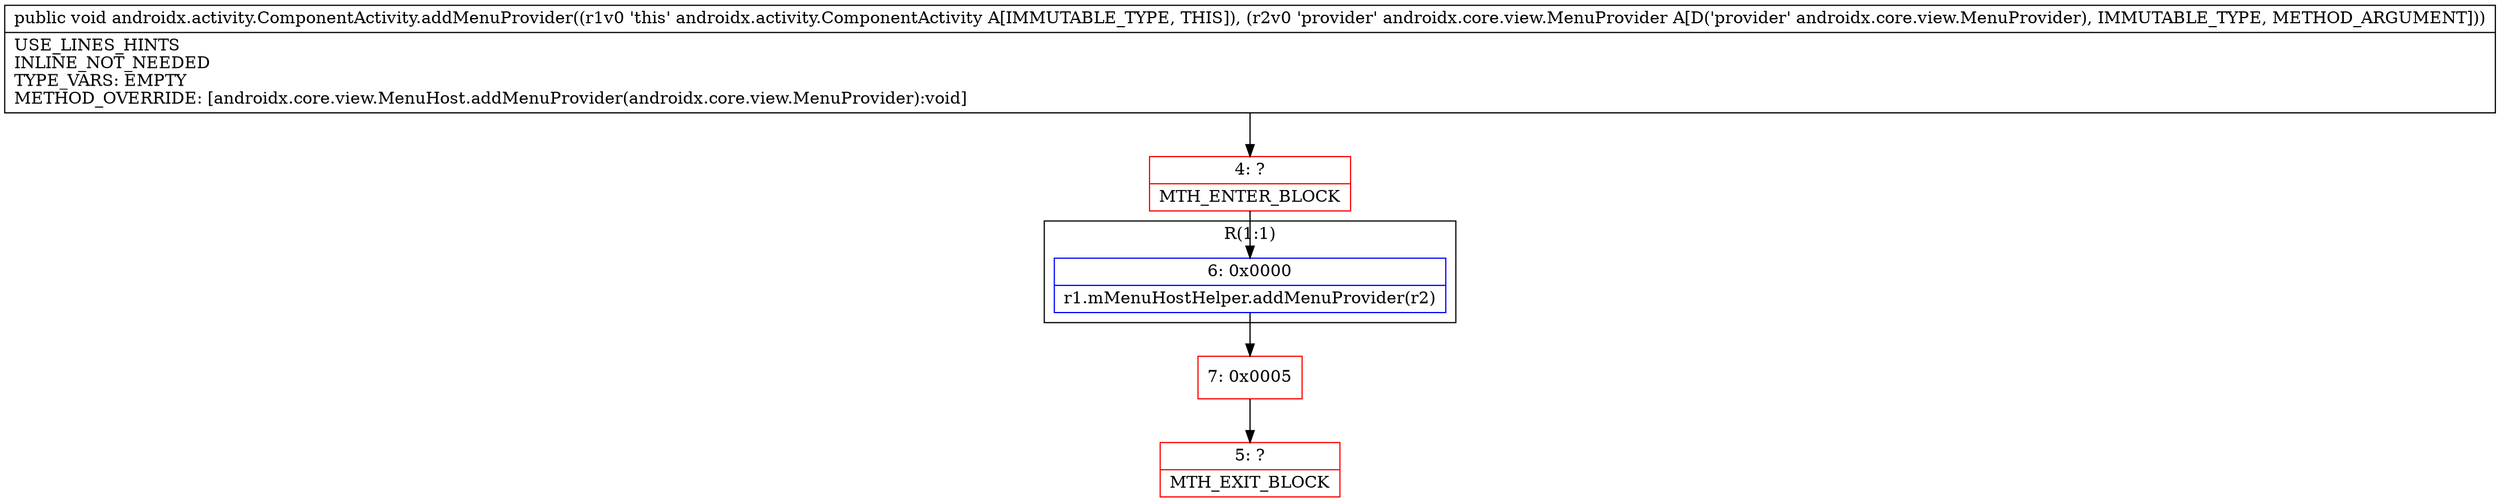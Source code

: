 digraph "CFG forandroidx.activity.ComponentActivity.addMenuProvider(Landroidx\/core\/view\/MenuProvider;)V" {
subgraph cluster_Region_2052765262 {
label = "R(1:1)";
node [shape=record,color=blue];
Node_6 [shape=record,label="{6\:\ 0x0000|r1.mMenuHostHelper.addMenuProvider(r2)\l}"];
}
Node_4 [shape=record,color=red,label="{4\:\ ?|MTH_ENTER_BLOCK\l}"];
Node_7 [shape=record,color=red,label="{7\:\ 0x0005}"];
Node_5 [shape=record,color=red,label="{5\:\ ?|MTH_EXIT_BLOCK\l}"];
MethodNode[shape=record,label="{public void androidx.activity.ComponentActivity.addMenuProvider((r1v0 'this' androidx.activity.ComponentActivity A[IMMUTABLE_TYPE, THIS]), (r2v0 'provider' androidx.core.view.MenuProvider A[D('provider' androidx.core.view.MenuProvider), IMMUTABLE_TYPE, METHOD_ARGUMENT]))  | USE_LINES_HINTS\lINLINE_NOT_NEEDED\lTYPE_VARS: EMPTY\lMETHOD_OVERRIDE: [androidx.core.view.MenuHost.addMenuProvider(androidx.core.view.MenuProvider):void]\l}"];
MethodNode -> Node_4;Node_6 -> Node_7;
Node_4 -> Node_6;
Node_7 -> Node_5;
}

